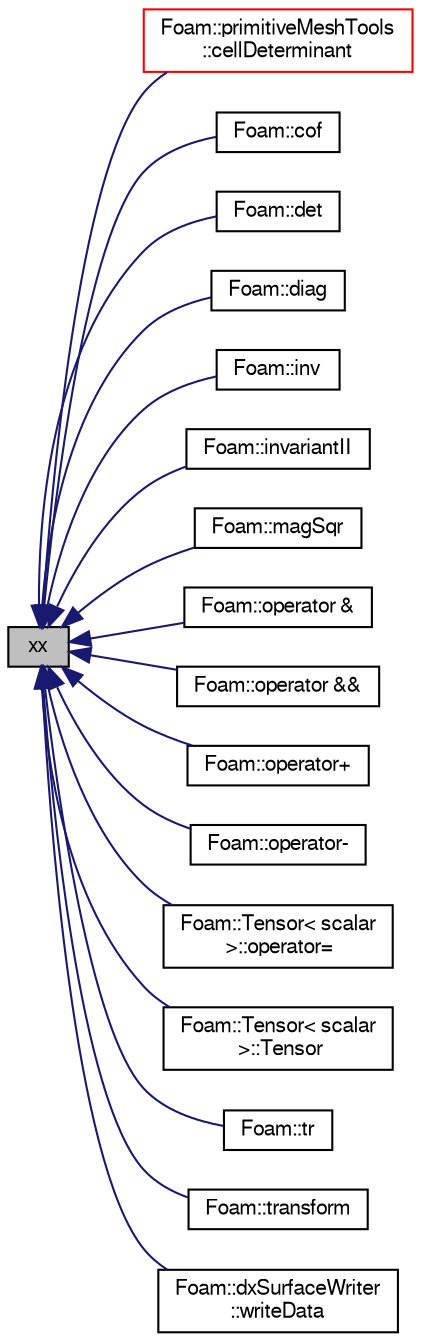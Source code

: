 digraph "xx"
{
  bgcolor="transparent";
  edge [fontname="FreeSans",fontsize="10",labelfontname="FreeSans",labelfontsize="10"];
  node [fontname="FreeSans",fontsize="10",shape=record];
  rankdir="LR";
  Node14 [label="xx",height=0.2,width=0.4,color="black", fillcolor="grey75", style="filled", fontcolor="black"];
  Node14 -> Node15 [dir="back",color="midnightblue",fontsize="10",style="solid",fontname="FreeSans"];
  Node15 [label="Foam::primitiveMeshTools\l::cellDeterminant",height=0.2,width=0.4,color="red",URL="$a27534.html#aaeaed20e05a2c6778ed319091c34991c",tooltip="Generate cell determinant field. "];
  Node14 -> Node51 [dir="back",color="midnightblue",fontsize="10",style="solid",fontname="FreeSans"];
  Node51 [label="Foam::cof",height=0.2,width=0.4,color="black",URL="$a21124.html#aba11e623225195f0c7e66326ad667863",tooltip="Return the cofactor symmetric tensor of a symmetric tensor. "];
  Node14 -> Node52 [dir="back",color="midnightblue",fontsize="10",style="solid",fontname="FreeSans"];
  Node52 [label="Foam::det",height=0.2,width=0.4,color="black",URL="$a21124.html#a7a7d427803e13e2d25077375a0d8ee06",tooltip="Return the determinant of a symmetric tensor. "];
  Node14 -> Node53 [dir="back",color="midnightblue",fontsize="10",style="solid",fontname="FreeSans"];
  Node53 [label="Foam::diag",height=0.2,width=0.4,color="black",URL="$a21124.html#a3fc53aa3206a5459d1d5ebb27e0a719f",tooltip="Return the diagonal of a symmetric tensor as a diagonal tensor. "];
  Node14 -> Node54 [dir="back",color="midnightblue",fontsize="10",style="solid",fontname="FreeSans"];
  Node54 [label="Foam::inv",height=0.2,width=0.4,color="black",URL="$a21124.html#ac6cce89d9430d6a8a200c00aca98cb7c",tooltip="Return the inverse of a symmetric tensor give the determinant. "];
  Node14 -> Node55 [dir="back",color="midnightblue",fontsize="10",style="solid",fontname="FreeSans"];
  Node55 [label="Foam::invariantII",height=0.2,width=0.4,color="black",URL="$a21124.html#a9bcc9c04ae69d1aaf3371fd6393887e4",tooltip="Return the 2nd invariant of a symmetric tensor. "];
  Node14 -> Node56 [dir="back",color="midnightblue",fontsize="10",style="solid",fontname="FreeSans"];
  Node56 [label="Foam::magSqr",height=0.2,width=0.4,color="black",URL="$a21124.html#ab396daf9c75d7e637299970b85d46699"];
  Node14 -> Node57 [dir="back",color="midnightblue",fontsize="10",style="solid",fontname="FreeSans"];
  Node57 [label="Foam::operator &",height=0.2,width=0.4,color="black",URL="$a21124.html#a9850d19d9e51704761075694164dacbc",tooltip="Inner-product between two symmetric tensors. "];
  Node14 -> Node58 [dir="back",color="midnightblue",fontsize="10",style="solid",fontname="FreeSans"];
  Node58 [label="Foam::operator &&",height=0.2,width=0.4,color="black",URL="$a21124.html#affc36a37666281f483f45aa2723da375",tooltip="Double-dot-product between a symmetric tensor and a symmetric tensor. "];
  Node14 -> Node59 [dir="back",color="midnightblue",fontsize="10",style="solid",fontname="FreeSans"];
  Node59 [label="Foam::operator+",height=0.2,width=0.4,color="black",URL="$a21124.html#a6cb3dc56c718ed391b74d817f8d49367"];
  Node14 -> Node60 [dir="back",color="midnightblue",fontsize="10",style="solid",fontname="FreeSans"];
  Node60 [label="Foam::operator-",height=0.2,width=0.4,color="black",URL="$a21124.html#a98d691ddfb52c15ee9e02a863709f7b2"];
  Node14 -> Node61 [dir="back",color="midnightblue",fontsize="10",style="solid",fontname="FreeSans"];
  Node61 [label="Foam::Tensor\< scalar\l \>::operator=",height=0.2,width=0.4,color="black",URL="$a27634.html#a524fa973dba20cdfa6bc3be3195494a1",tooltip="Assign to a SymmTensor. "];
  Node14 -> Node62 [dir="back",color="midnightblue",fontsize="10",style="solid",fontname="FreeSans"];
  Node62 [label="Foam::Tensor\< scalar\l \>::Tensor",height=0.2,width=0.4,color="black",URL="$a27634.html#a7334545f6b9895a242bca7a95a928276",tooltip="Construct given SymmTensor. "];
  Node14 -> Node63 [dir="back",color="midnightblue",fontsize="10",style="solid",fontname="FreeSans"];
  Node63 [label="Foam::tr",height=0.2,width=0.4,color="black",URL="$a21124.html#a3697f5721aa8751868f64060aa4aa5e7",tooltip="Return the trace of a symmetric tensor. "];
  Node14 -> Node64 [dir="back",color="midnightblue",fontsize="10",style="solid",fontname="FreeSans"];
  Node64 [label="Foam::transform",height=0.2,width=0.4,color="black",URL="$a21124.html#a2398526b38a4e70fd5c67cbfd9139fc0"];
  Node14 -> Node65 [dir="back",color="midnightblue",fontsize="10",style="solid",fontname="FreeSans"];
  Node65 [label="Foam::dxSurfaceWriter\l::writeData",height=0.2,width=0.4,color="black",URL="$a29410.html#acb257dd0f2e708e03f47a7aeb42021ed"];
}
